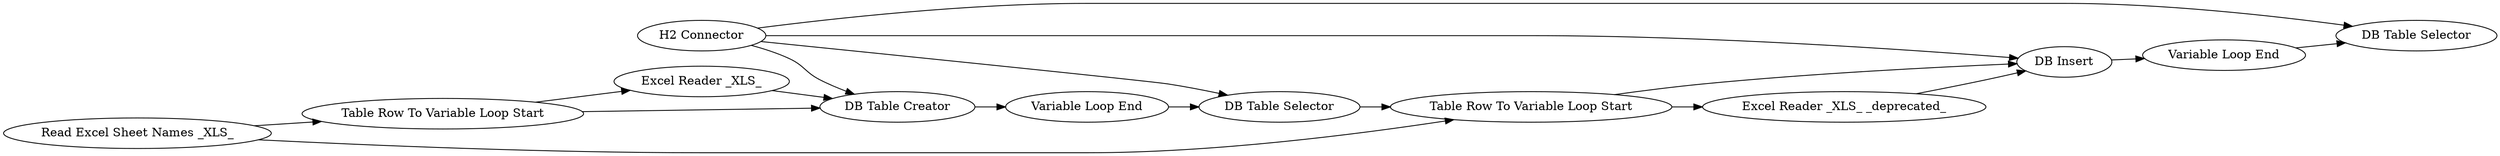 digraph {
	15 -> 19
	6 -> 3
	22 -> 24
	21 -> 24
	18 -> 19
	20 -> 23
	3 -> 4
	6 -> 21
	4 -> 17
	3 -> 17
	15 -> 17
	21 -> 22
	17 -> 18
	19 -> 21
	15 -> 23
	15 -> 24
	24 -> 20
	24 [label="DB Insert"]
	20 [label="Variable Loop End"]
	22 [label="Excel Reader _XLS_ _deprecated_"]
	23 [label="DB Table Selector"]
	4 [label="Excel Reader _XLS_"]
	21 [label="Table Row To Variable Loop Start"]
	18 [label="Variable Loop End"]
	6 [label="Read Excel Sheet Names _XLS_"]
	15 [label="H2 Connector"]
	17 [label="DB Table Creator"]
	3 [label="Table Row To Variable Loop Start"]
	19 [label="DB Table Selector"]
	rankdir=LR
}
